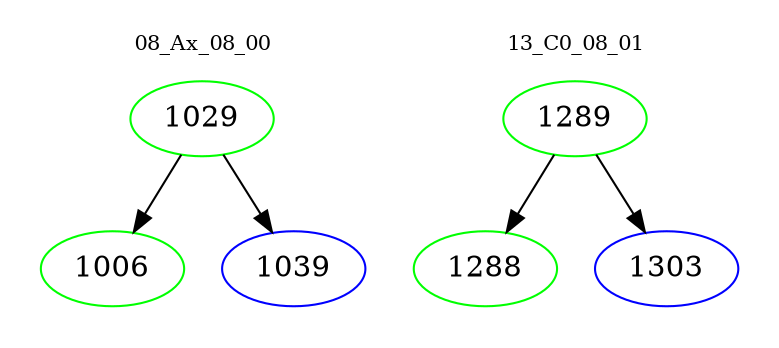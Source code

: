 digraph{
subgraph cluster_0 {
color = white
label = "08_Ax_08_00";
fontsize=10;
T0_1029 [label="1029", color="green"]
T0_1029 -> T0_1006 [color="black"]
T0_1006 [label="1006", color="green"]
T0_1029 -> T0_1039 [color="black"]
T0_1039 [label="1039", color="blue"]
}
subgraph cluster_1 {
color = white
label = "13_C0_08_01";
fontsize=10;
T1_1289 [label="1289", color="green"]
T1_1289 -> T1_1288 [color="black"]
T1_1288 [label="1288", color="green"]
T1_1289 -> T1_1303 [color="black"]
T1_1303 [label="1303", color="blue"]
}
}
